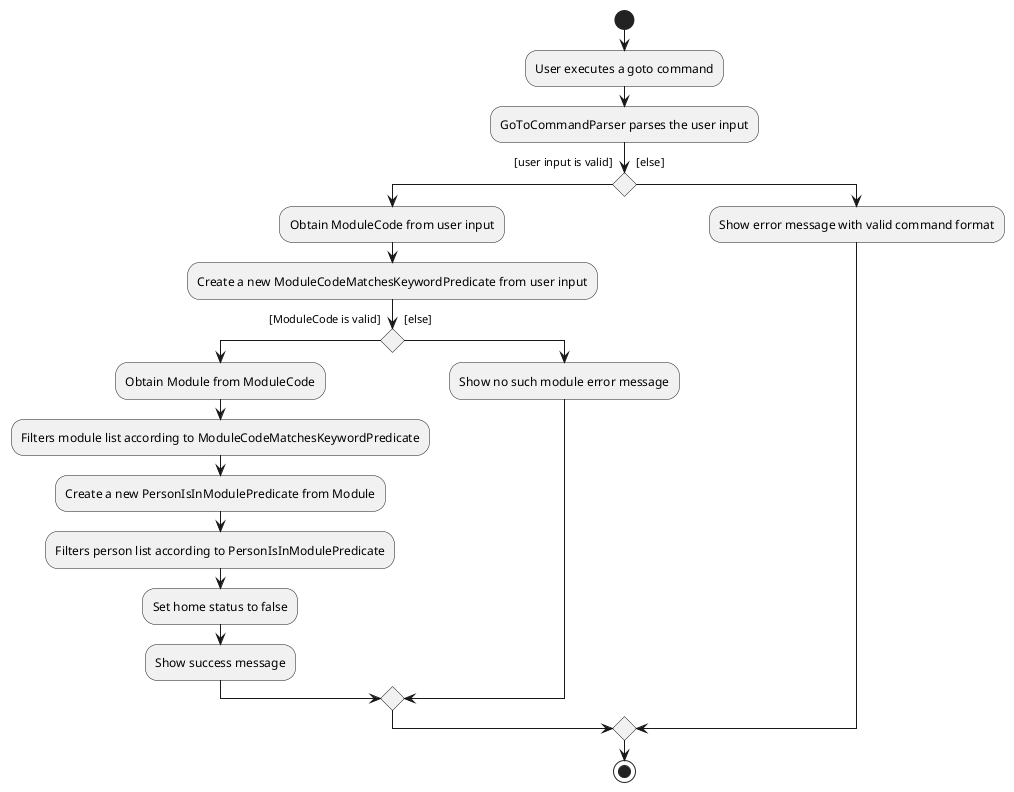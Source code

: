 @startuml
start
:User executes a goto command;

'Since the beta syntax does not support placing the condition outside the
'diamond we place it as the true branch instead.

:GoToCommandParser parses the user input;

if () then ([user input is valid]
)
:Obtain ModuleCode from user input;
:Create a new ModuleCodeMatchesKeywordPredicate from user input;
    if () then ([ModuleCode is valid]
    )
    :Obtain Module from ModuleCode;
    :Filters module list according to ModuleCodeMatchesKeywordPredicate;
    :Create a new PersonIsInModulePredicate from Module;
    :Filters person list according to PersonIsInModulePredicate;
    :Set home status to false;
    :Show success message;
    else ([else]
    )
    :Show no such module error message;
    endif
else ([else]
)
:Show error message with valid command format;
endif
stop
@enduml
